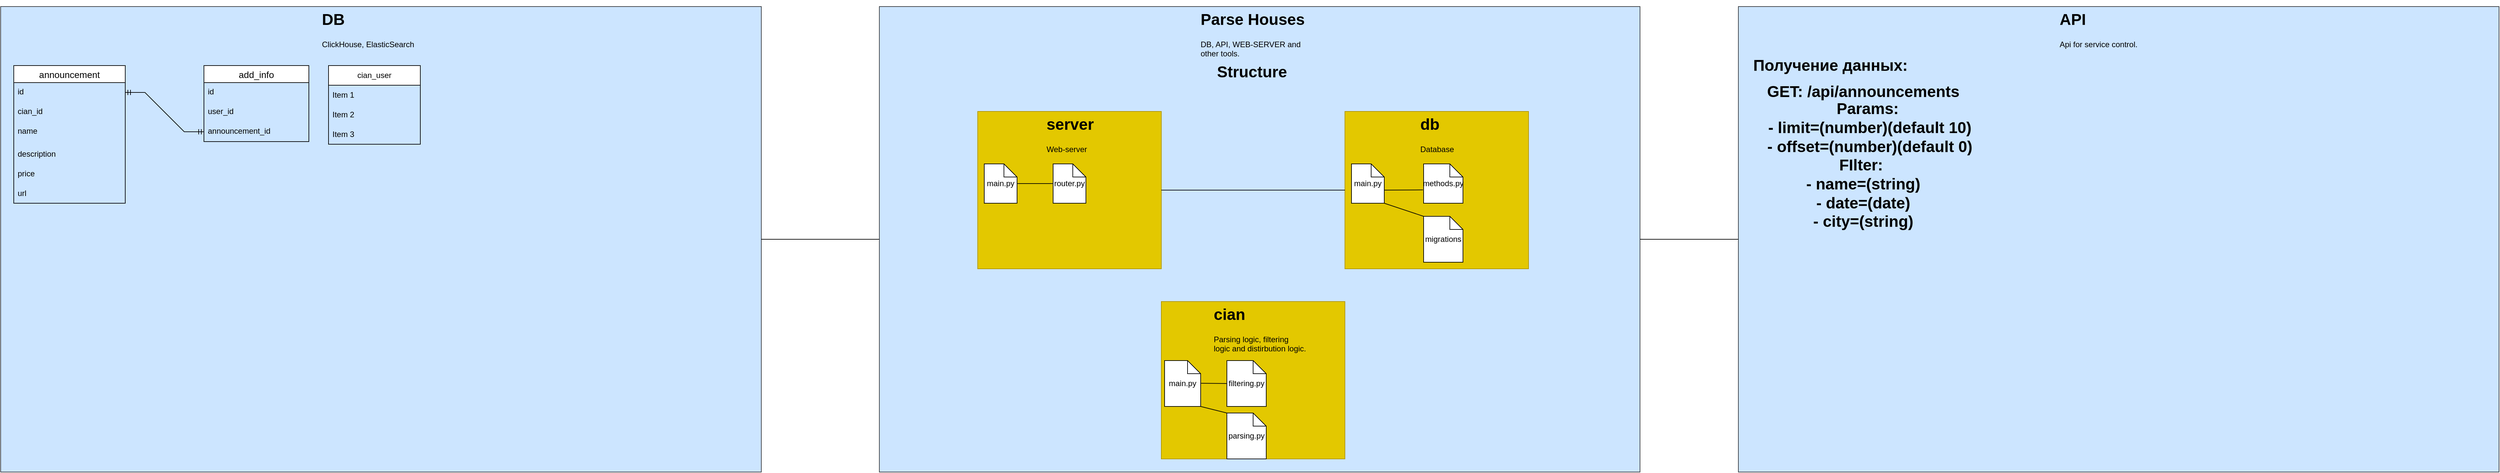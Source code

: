 <mxfile version="21.6.5" type="github">
  <diagram name="Страница 1" id="xXnSN60IRPTXpCH7mL83">
    <mxGraphModel dx="3106" dy="561" grid="1" gridSize="10" guides="1" tooltips="1" connect="1" arrows="1" fold="1" page="0" pageScale="1" pageWidth="827" pageHeight="1169" math="0" shadow="0">
      <root>
        <mxCell id="0" />
        <mxCell id="1" parent="0" />
        <mxCell id="gbdaSumpZfYu16GzujYo-1" value="" style="rounded=0;whiteSpace=wrap;html=1;fillColor=#cce5ff;strokeColor=#36393d;" parent="1" vertex="1">
          <mxGeometry x="-190" y="20" width="1160" height="710" as="geometry" />
        </mxCell>
        <mxCell id="gbdaSumpZfYu16GzujYo-3" value="&lt;h1&gt;Parse Houses&lt;/h1&gt;&lt;p&gt;DB, API, WEB-SERVER and other tools.&lt;/p&gt;" style="text;html=1;strokeColor=none;fillColor=none;spacing=5;spacingTop=-20;whiteSpace=wrap;overflow=hidden;rounded=0;" parent="1" vertex="1">
          <mxGeometry x="295" y="20" width="190" height="120" as="geometry" />
        </mxCell>
        <mxCell id="gbdaSumpZfYu16GzujYo-5" value="" style="rounded=0;whiteSpace=wrap;html=1;fillColor=#cce5ff;strokeColor=#36393d;" parent="1" vertex="1">
          <mxGeometry x="-1530" y="20" width="1160" height="710" as="geometry" />
        </mxCell>
        <mxCell id="gbdaSumpZfYu16GzujYo-6" value="" style="endArrow=none;html=1;rounded=0;entryX=0;entryY=0.5;entryDx=0;entryDy=0;exitX=1;exitY=0.5;exitDx=0;exitDy=0;" parent="1" source="gbdaSumpZfYu16GzujYo-5" target="gbdaSumpZfYu16GzujYo-1" edge="1">
          <mxGeometry width="50" height="50" relative="1" as="geometry">
            <mxPoint x="-630" y="430" as="sourcePoint" />
            <mxPoint x="-580" y="380" as="targetPoint" />
          </mxGeometry>
        </mxCell>
        <mxCell id="gbdaSumpZfYu16GzujYo-8" value="&lt;h1&gt;DB&lt;/h1&gt;&lt;p&gt;ClickHouse, ElasticSearch&lt;/p&gt;" style="text;html=1;strokeColor=none;fillColor=none;spacing=5;spacingTop=-20;whiteSpace=wrap;overflow=hidden;rounded=0;" parent="1" vertex="1">
          <mxGeometry x="-1045" y="20" width="190" height="120" as="geometry" />
        </mxCell>
        <mxCell id="gbdaSumpZfYu16GzujYo-9" value="announcement" style="swimlane;fontStyle=0;childLayout=stackLayout;horizontal=1;startSize=26;horizontalStack=0;resizeParent=1;resizeParentMax=0;resizeLast=0;collapsible=1;marginBottom=0;align=center;fontSize=14;movable=1;resizable=1;rotatable=1;deletable=1;editable=1;locked=0;connectable=1;" parent="1" vertex="1">
          <mxGeometry x="-1510" y="110" width="170" height="210" as="geometry" />
        </mxCell>
        <mxCell id="gbdaSumpZfYu16GzujYo-10" value="id" style="text;strokeColor=none;fillColor=none;spacingLeft=4;spacingRight=4;overflow=hidden;rotatable=0;points=[[0,0.5],[1,0.5]];portConstraint=eastwest;fontSize=12;whiteSpace=wrap;html=1;" parent="gbdaSumpZfYu16GzujYo-9" vertex="1">
          <mxGeometry y="26" width="170" height="30" as="geometry" />
        </mxCell>
        <mxCell id="gbdaSumpZfYu16GzujYo-11" value="cian_id" style="text;strokeColor=none;fillColor=none;spacingLeft=4;spacingRight=4;overflow=hidden;rotatable=0;points=[[0,0.5],[1,0.5]];portConstraint=eastwest;fontSize=12;whiteSpace=wrap;html=1;" parent="gbdaSumpZfYu16GzujYo-9" vertex="1">
          <mxGeometry y="56" width="170" height="30" as="geometry" />
        </mxCell>
        <mxCell id="gbdaSumpZfYu16GzujYo-12" value="name" style="text;strokeColor=none;fillColor=none;spacingLeft=4;spacingRight=4;overflow=hidden;rotatable=0;points=[[0,0.5],[1,0.5]];portConstraint=eastwest;fontSize=12;whiteSpace=wrap;html=1;" parent="gbdaSumpZfYu16GzujYo-9" vertex="1">
          <mxGeometry y="86" width="170" height="34" as="geometry" />
        </mxCell>
        <mxCell id="0vnJlsLpiV7jQkLrkE73-16" value="description" style="text;strokeColor=none;fillColor=none;align=left;verticalAlign=middle;spacingLeft=4;spacingRight=4;overflow=hidden;points=[[0,0.5],[1,0.5]];portConstraint=eastwest;rotatable=0;whiteSpace=wrap;html=1;" vertex="1" parent="gbdaSumpZfYu16GzujYo-9">
          <mxGeometry y="120" width="170" height="30" as="geometry" />
        </mxCell>
        <mxCell id="0vnJlsLpiV7jQkLrkE73-17" value="price" style="text;strokeColor=none;fillColor=none;align=left;verticalAlign=middle;spacingLeft=4;spacingRight=4;overflow=hidden;points=[[0,0.5],[1,0.5]];portConstraint=eastwest;rotatable=0;whiteSpace=wrap;html=1;" vertex="1" parent="gbdaSumpZfYu16GzujYo-9">
          <mxGeometry y="150" width="170" height="30" as="geometry" />
        </mxCell>
        <mxCell id="0vnJlsLpiV7jQkLrkE73-19" value="url" style="text;strokeColor=none;fillColor=none;align=left;verticalAlign=middle;spacingLeft=4;spacingRight=4;overflow=hidden;points=[[0,0.5],[1,0.5]];portConstraint=eastwest;rotatable=0;whiteSpace=wrap;html=1;" vertex="1" parent="gbdaSumpZfYu16GzujYo-9">
          <mxGeometry y="180" width="170" height="30" as="geometry" />
        </mxCell>
        <mxCell id="gbdaSumpZfYu16GzujYo-13" value="add_info" style="swimlane;fontStyle=0;childLayout=stackLayout;horizontal=1;startSize=26;horizontalStack=0;resizeParent=1;resizeParentMax=0;resizeLast=0;collapsible=1;marginBottom=0;align=center;fontSize=14;" parent="1" vertex="1">
          <mxGeometry x="-1220" y="110" width="160" height="116" as="geometry" />
        </mxCell>
        <mxCell id="gbdaSumpZfYu16GzujYo-14" value="id" style="text;strokeColor=none;fillColor=none;spacingLeft=4;spacingRight=4;overflow=hidden;rotatable=0;points=[[0,0.5],[1,0.5]];portConstraint=eastwest;fontSize=12;whiteSpace=wrap;html=1;" parent="gbdaSumpZfYu16GzujYo-13" vertex="1">
          <mxGeometry y="26" width="160" height="30" as="geometry" />
        </mxCell>
        <mxCell id="gbdaSumpZfYu16GzujYo-15" value="user_id" style="text;strokeColor=none;fillColor=none;spacingLeft=4;spacingRight=4;overflow=hidden;rotatable=0;points=[[0,0.5],[1,0.5]];portConstraint=eastwest;fontSize=12;whiteSpace=wrap;html=1;" parent="gbdaSumpZfYu16GzujYo-13" vertex="1">
          <mxGeometry y="56" width="160" height="30" as="geometry" />
        </mxCell>
        <mxCell id="gbdaSumpZfYu16GzujYo-16" value="announcement_id" style="text;strokeColor=none;fillColor=none;spacingLeft=4;spacingRight=4;overflow=hidden;rotatable=0;points=[[0,0.5],[1,0.5]];portConstraint=eastwest;fontSize=12;whiteSpace=wrap;html=1;" parent="gbdaSumpZfYu16GzujYo-13" vertex="1">
          <mxGeometry y="86" width="160" height="30" as="geometry" />
        </mxCell>
        <mxCell id="gbdaSumpZfYu16GzujYo-17" value="" style="edgeStyle=entityRelationEdgeStyle;fontSize=12;html=1;endArrow=ERmandOne;startArrow=ERmandOne;rounded=0;exitX=1;exitY=0.5;exitDx=0;exitDy=0;entryX=0;entryY=0.5;entryDx=0;entryDy=0;" parent="1" source="gbdaSumpZfYu16GzujYo-10" target="gbdaSumpZfYu16GzujYo-16" edge="1">
          <mxGeometry width="100" height="100" relative="1" as="geometry">
            <mxPoint x="-1210" y="330" as="sourcePoint" />
            <mxPoint x="-1110" y="230" as="targetPoint" />
          </mxGeometry>
        </mxCell>
        <mxCell id="gbdaSumpZfYu16GzujYo-18" value="&lt;h1&gt;Structure&lt;/h1&gt;" style="text;html=1;strokeColor=none;fillColor=none;spacing=5;spacingTop=-20;whiteSpace=wrap;overflow=hidden;rounded=0;" parent="1" vertex="1">
          <mxGeometry x="320" y="100" width="115" height="40" as="geometry" />
        </mxCell>
        <mxCell id="gbdaSumpZfYu16GzujYo-48" value="" style="rounded=0;whiteSpace=wrap;html=1;fillColor=#e3c800;strokeColor=#B09500;fontColor=#000000;" parent="1" vertex="1">
          <mxGeometry x="-40" y="180" width="280" height="240" as="geometry" />
        </mxCell>
        <mxCell id="gbdaSumpZfYu16GzujYo-22" value="main.py" style="shape=note;size=20;whiteSpace=wrap;html=1;" parent="1" vertex="1">
          <mxGeometry x="-30" y="260" width="50" height="60" as="geometry" />
        </mxCell>
        <mxCell id="gbdaSumpZfYu16GzujYo-24" value="" style="endArrow=none;html=1;rounded=0;exitX=1;exitY=0.5;exitDx=0;exitDy=0;exitPerimeter=0;entryX=0;entryY=0.5;entryDx=0;entryDy=0;entryPerimeter=0;" parent="1" source="gbdaSumpZfYu16GzujYo-22" target="gbdaSumpZfYu16GzujYo-29" edge="1">
          <mxGeometry relative="1" as="geometry">
            <mxPoint x="270" y="320" as="sourcePoint" />
            <mxPoint x="120" y="250" as="targetPoint" />
          </mxGeometry>
        </mxCell>
        <mxCell id="gbdaSumpZfYu16GzujYo-28" value="" style="rounded=0;whiteSpace=wrap;html=1;fillColor=#e3c800;strokeColor=#B09500;fontColor=#000000;" parent="1" vertex="1">
          <mxGeometry x="240" y="470" width="280" height="240" as="geometry" />
        </mxCell>
        <mxCell id="gbdaSumpZfYu16GzujYo-29" value="router.py" style="shape=note;size=20;whiteSpace=wrap;html=1;" parent="1" vertex="1">
          <mxGeometry x="75" y="260" width="50" height="60" as="geometry" />
        </mxCell>
        <mxCell id="gbdaSumpZfYu16GzujYo-49" value="" style="rounded=0;whiteSpace=wrap;html=1;fillColor=#e3c800;strokeColor=#B09500;fontColor=#000000;" parent="1" vertex="1">
          <mxGeometry x="520" y="180" width="280" height="240" as="geometry" />
        </mxCell>
        <mxCell id="gbdaSumpZfYu16GzujYo-31" value="methods.py" style="shape=note;size=20;whiteSpace=wrap;html=1;" parent="1" vertex="1">
          <mxGeometry x="640" y="260" width="60" height="60" as="geometry" />
        </mxCell>
        <mxCell id="gbdaSumpZfYu16GzujYo-32" value="main.py" style="shape=note;size=20;whiteSpace=wrap;html=1;" parent="1" vertex="1">
          <mxGeometry x="530" y="260" width="50" height="60" as="geometry" />
        </mxCell>
        <mxCell id="gbdaSumpZfYu16GzujYo-33" value="" style="endArrow=none;html=1;rounded=0;exitX=1;exitY=0.5;exitDx=0;exitDy=0;entryX=0;entryY=0.5;entryDx=0;entryDy=0;" parent="1" source="gbdaSumpZfYu16GzujYo-48" target="gbdaSumpZfYu16GzujYo-49" edge="1">
          <mxGeometry width="50" height="50" relative="1" as="geometry">
            <mxPoint x="280.0" y="300" as="sourcePoint" />
            <mxPoint x="482.5" y="300" as="targetPoint" />
          </mxGeometry>
        </mxCell>
        <mxCell id="gbdaSumpZfYu16GzujYo-36" value="&lt;h1&gt;server&lt;/h1&gt;&lt;div&gt;Web-server&lt;/div&gt;" style="text;html=1;strokeColor=none;fillColor=none;spacing=5;spacingTop=-20;whiteSpace=wrap;overflow=hidden;rounded=0;" parent="1" vertex="1">
          <mxGeometry x="60" y="180" width="80" height="70" as="geometry" />
        </mxCell>
        <mxCell id="gbdaSumpZfYu16GzujYo-37" value="&lt;h1&gt;db&lt;/h1&gt;&lt;p&gt;Database&lt;/p&gt;" style="text;html=1;strokeColor=none;fillColor=none;spacing=5;spacingTop=-20;whiteSpace=wrap;overflow=hidden;rounded=0;" parent="1" vertex="1">
          <mxGeometry x="630" y="180" width="60" height="65" as="geometry" />
        </mxCell>
        <mxCell id="gbdaSumpZfYu16GzujYo-38" value="" style="endArrow=none;html=1;rounded=0;exitX=0;exitY=0;exitDx=50;exitDy=40;exitPerimeter=0;entryX=-0.017;entryY=0.661;entryDx=0;entryDy=0;entryPerimeter=0;" parent="1" source="gbdaSumpZfYu16GzujYo-32" target="gbdaSumpZfYu16GzujYo-31" edge="1">
          <mxGeometry width="50" height="50" relative="1" as="geometry">
            <mxPoint x="440" y="310" as="sourcePoint" />
            <mxPoint x="490" y="260" as="targetPoint" />
          </mxGeometry>
        </mxCell>
        <mxCell id="gbdaSumpZfYu16GzujYo-40" value="migrations" style="shape=note;size=20;whiteSpace=wrap;html=1;" parent="1" vertex="1">
          <mxGeometry x="640" y="340" width="60" height="70" as="geometry" />
        </mxCell>
        <mxCell id="gbdaSumpZfYu16GzujYo-41" value="" style="endArrow=none;html=1;rounded=0;entryX=1;entryY=1;entryDx=0;entryDy=0;entryPerimeter=0;exitX=0;exitY=0;exitDx=0;exitDy=0;exitPerimeter=0;" parent="1" source="gbdaSumpZfYu16GzujYo-40" target="gbdaSumpZfYu16GzujYo-32" edge="1">
          <mxGeometry width="50" height="50" relative="1" as="geometry">
            <mxPoint x="440" y="310" as="sourcePoint" />
            <mxPoint x="490" y="260" as="targetPoint" />
          </mxGeometry>
        </mxCell>
        <mxCell id="gbdaSumpZfYu16GzujYo-42" value="&lt;h1&gt;cian&lt;br&gt;&lt;/h1&gt;&lt;div&gt;Parsing logic, filtering logic and distirbution logic.&lt;/div&gt;" style="text;html=1;strokeColor=none;fillColor=none;spacing=5;spacingTop=-20;whiteSpace=wrap;overflow=hidden;rounded=0;" parent="1" vertex="1">
          <mxGeometry x="315.31" y="470" width="149.37" height="80" as="geometry" />
        </mxCell>
        <mxCell id="gbdaSumpZfYu16GzujYo-43" value="main.py" style="shape=note;size=20;whiteSpace=wrap;html=1;" parent="1" vertex="1">
          <mxGeometry x="245" y="560" width="55" height="70" as="geometry" />
        </mxCell>
        <mxCell id="gbdaSumpZfYu16GzujYo-44" value="filtering.py" style="shape=note;size=20;whiteSpace=wrap;html=1;" parent="1" vertex="1">
          <mxGeometry x="340" y="560" width="60" height="70" as="geometry" />
        </mxCell>
        <mxCell id="gbdaSumpZfYu16GzujYo-45" value="parsing.py" style="shape=note;size=20;whiteSpace=wrap;html=1;" parent="1" vertex="1">
          <mxGeometry x="340" y="640" width="60" height="70" as="geometry" />
        </mxCell>
        <mxCell id="gbdaSumpZfYu16GzujYo-46" value="" style="endArrow=none;html=1;rounded=0;exitX=1.012;exitY=0.495;exitDx=0;exitDy=0;exitPerimeter=0;entryX=0;entryY=0.5;entryDx=0;entryDy=0;entryPerimeter=0;" parent="1" source="gbdaSumpZfYu16GzujYo-43" target="gbdaSumpZfYu16GzujYo-44" edge="1">
          <mxGeometry width="50" height="50" relative="1" as="geometry">
            <mxPoint x="440" y="470" as="sourcePoint" />
            <mxPoint x="490" y="420" as="targetPoint" />
          </mxGeometry>
        </mxCell>
        <mxCell id="gbdaSumpZfYu16GzujYo-47" value="" style="endArrow=none;html=1;rounded=0;exitX=1;exitY=1;exitDx=0;exitDy=0;exitPerimeter=0;entryX=0;entryY=0;entryDx=0;entryDy=0;entryPerimeter=0;" parent="1" source="gbdaSumpZfYu16GzujYo-43" target="gbdaSumpZfYu16GzujYo-45" edge="1">
          <mxGeometry width="50" height="50" relative="1" as="geometry">
            <mxPoint x="440" y="470" as="sourcePoint" />
            <mxPoint x="490" y="420" as="targetPoint" />
          </mxGeometry>
        </mxCell>
        <mxCell id="gbdaSumpZfYu16GzujYo-50" value="" style="rounded=0;whiteSpace=wrap;html=1;fillColor=#cce5ff;strokeColor=#36393d;" parent="1" vertex="1">
          <mxGeometry x="1120" y="20" width="1160" height="710" as="geometry" />
        </mxCell>
        <mxCell id="gbdaSumpZfYu16GzujYo-51" value="" style="endArrow=none;html=1;rounded=0;exitX=1;exitY=0.5;exitDx=0;exitDy=0;entryX=0;entryY=0.5;entryDx=0;entryDy=0;" parent="1" source="gbdaSumpZfYu16GzujYo-1" target="gbdaSumpZfYu16GzujYo-50" edge="1">
          <mxGeometry width="50" height="50" relative="1" as="geometry">
            <mxPoint x="1130" y="580" as="sourcePoint" />
            <mxPoint x="1180" y="530" as="targetPoint" />
          </mxGeometry>
        </mxCell>
        <mxCell id="gbdaSumpZfYu16GzujYo-52" value="&lt;h1&gt;API&lt;/h1&gt;&lt;p&gt;Api for service control.&lt;/p&gt;" style="text;html=1;strokeColor=none;fillColor=none;spacing=5;spacingTop=-20;whiteSpace=wrap;overflow=hidden;rounded=0;" parent="1" vertex="1">
          <mxGeometry x="1605" y="20" width="190" height="120" as="geometry" />
        </mxCell>
        <mxCell id="gbdaSumpZfYu16GzujYo-53" value="Получение данных:" style="text;strokeColor=none;fillColor=none;html=1;fontSize=24;fontStyle=1;verticalAlign=middle;align=center;" parent="1" vertex="1">
          <mxGeometry x="1140" y="90" width="240" height="40" as="geometry" />
        </mxCell>
        <mxCell id="gbdaSumpZfYu16GzujYo-54" value="GET: /api/announcements" style="text;strokeColor=none;fillColor=none;html=1;fontSize=24;fontStyle=1;verticalAlign=middle;align=center;" parent="1" vertex="1">
          <mxGeometry x="1160" y="130" width="300" height="40" as="geometry" />
        </mxCell>
        <mxCell id="gbdaSumpZfYu16GzujYo-55" value="Params:&amp;nbsp;&lt;br&gt;- limit=(number)(default 10)&lt;br&gt;- offset=(number)(default 0)" style="text;strokeColor=none;fillColor=none;html=1;fontSize=24;fontStyle=1;verticalAlign=middle;align=center;" parent="1" vertex="1">
          <mxGeometry x="1160" y="165" width="320" height="80" as="geometry" />
        </mxCell>
        <mxCell id="gbdaSumpZfYu16GzujYo-56" value="FIlter:&amp;nbsp;&lt;br&gt;- name=(string)&lt;br&gt;- date=(date)&lt;br&gt;- city=(string)" style="text;strokeColor=none;fillColor=none;html=1;fontSize=24;fontStyle=1;verticalAlign=middle;align=center;" parent="1" vertex="1">
          <mxGeometry x="1150" y="250" width="320" height="110" as="geometry" />
        </mxCell>
        <mxCell id="0vnJlsLpiV7jQkLrkE73-20" value="cian_user" style="swimlane;fontStyle=0;childLayout=stackLayout;horizontal=1;startSize=30;horizontalStack=0;resizeParent=1;resizeParentMax=0;resizeLast=0;collapsible=1;marginBottom=0;whiteSpace=wrap;html=1;" vertex="1" parent="1">
          <mxGeometry x="-1030" y="110" width="140" height="120" as="geometry" />
        </mxCell>
        <mxCell id="0vnJlsLpiV7jQkLrkE73-21" value="Item 1" style="text;strokeColor=none;fillColor=none;align=left;verticalAlign=middle;spacingLeft=4;spacingRight=4;overflow=hidden;points=[[0,0.5],[1,0.5]];portConstraint=eastwest;rotatable=0;whiteSpace=wrap;html=1;" vertex="1" parent="0vnJlsLpiV7jQkLrkE73-20">
          <mxGeometry y="30" width="140" height="30" as="geometry" />
        </mxCell>
        <mxCell id="0vnJlsLpiV7jQkLrkE73-22" value="Item 2" style="text;strokeColor=none;fillColor=none;align=left;verticalAlign=middle;spacingLeft=4;spacingRight=4;overflow=hidden;points=[[0,0.5],[1,0.5]];portConstraint=eastwest;rotatable=0;whiteSpace=wrap;html=1;" vertex="1" parent="0vnJlsLpiV7jQkLrkE73-20">
          <mxGeometry y="60" width="140" height="30" as="geometry" />
        </mxCell>
        <mxCell id="0vnJlsLpiV7jQkLrkE73-23" value="Item 3" style="text;strokeColor=none;fillColor=none;align=left;verticalAlign=middle;spacingLeft=4;spacingRight=4;overflow=hidden;points=[[0,0.5],[1,0.5]];portConstraint=eastwest;rotatable=0;whiteSpace=wrap;html=1;" vertex="1" parent="0vnJlsLpiV7jQkLrkE73-20">
          <mxGeometry y="90" width="140" height="30" as="geometry" />
        </mxCell>
      </root>
    </mxGraphModel>
  </diagram>
</mxfile>
